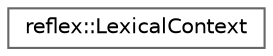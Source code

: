 digraph "Graphical Class Hierarchy"
{
 // LATEX_PDF_SIZE
  bgcolor="transparent";
  edge [fontname=Helvetica,fontsize=10,labelfontname=Helvetica,labelfontsize=10];
  node [fontname=Helvetica,fontsize=10,shape=box,height=0.2,width=0.4];
  rankdir="LR";
  Node0 [id="Node000000",label="reflex::LexicalContext",height=0.2,width=0.4,color="grey40", fillcolor="white", style="filled",URL="$classreflex_1_1LexicalContext.html",tooltip=" "];
}
